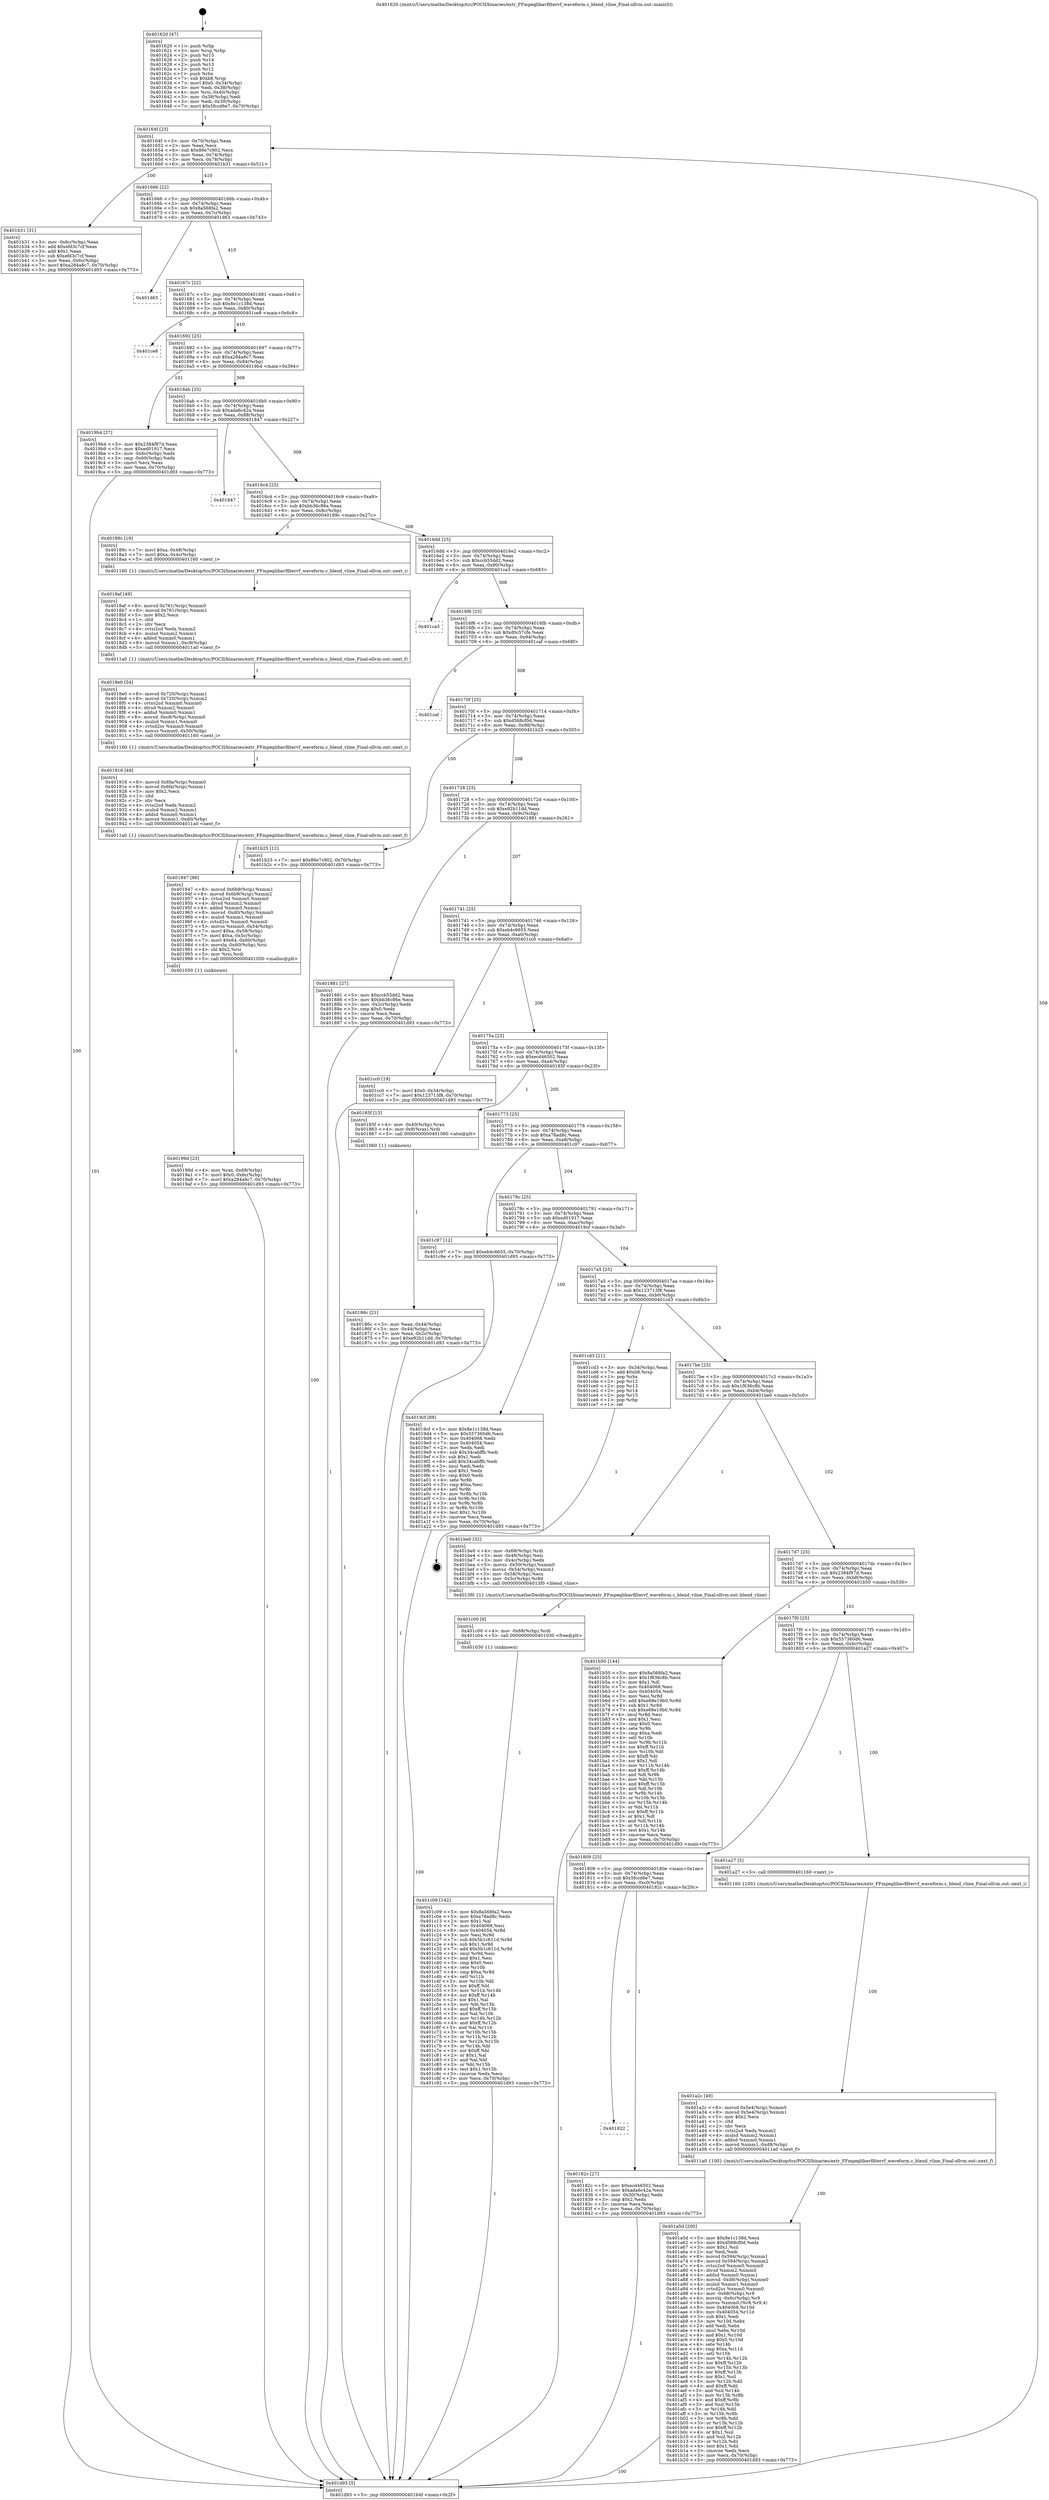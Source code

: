 digraph "0x401620" {
  label = "0x401620 (/mnt/c/Users/mathe/Desktop/tcc/POCII/binaries/extr_FFmpeglibavfiltervf_waveform.c_blend_vline_Final-ollvm.out::main(0))"
  labelloc = "t"
  node[shape=record]

  Entry [label="",width=0.3,height=0.3,shape=circle,fillcolor=black,style=filled]
  "0x40164f" [label="{
     0x40164f [23]\l
     | [instrs]\l
     &nbsp;&nbsp;0x40164f \<+3\>: mov -0x70(%rbp),%eax\l
     &nbsp;&nbsp;0x401652 \<+2\>: mov %eax,%ecx\l
     &nbsp;&nbsp;0x401654 \<+6\>: sub $0x86e7c902,%ecx\l
     &nbsp;&nbsp;0x40165a \<+3\>: mov %eax,-0x74(%rbp)\l
     &nbsp;&nbsp;0x40165d \<+3\>: mov %ecx,-0x78(%rbp)\l
     &nbsp;&nbsp;0x401660 \<+6\>: je 0000000000401b31 \<main+0x511\>\l
  }"]
  "0x401b31" [label="{
     0x401b31 [31]\l
     | [instrs]\l
     &nbsp;&nbsp;0x401b31 \<+3\>: mov -0x6c(%rbp),%eax\l
     &nbsp;&nbsp;0x401b34 \<+5\>: add $0xefd3c7cf,%eax\l
     &nbsp;&nbsp;0x401b39 \<+3\>: add $0x1,%eax\l
     &nbsp;&nbsp;0x401b3c \<+5\>: sub $0xefd3c7cf,%eax\l
     &nbsp;&nbsp;0x401b41 \<+3\>: mov %eax,-0x6c(%rbp)\l
     &nbsp;&nbsp;0x401b44 \<+7\>: movl $0xa284a8c7,-0x70(%rbp)\l
     &nbsp;&nbsp;0x401b4b \<+5\>: jmp 0000000000401d93 \<main+0x773\>\l
  }"]
  "0x401666" [label="{
     0x401666 [22]\l
     | [instrs]\l
     &nbsp;&nbsp;0x401666 \<+5\>: jmp 000000000040166b \<main+0x4b\>\l
     &nbsp;&nbsp;0x40166b \<+3\>: mov -0x74(%rbp),%eax\l
     &nbsp;&nbsp;0x40166e \<+5\>: sub $0x8a568fa2,%eax\l
     &nbsp;&nbsp;0x401673 \<+3\>: mov %eax,-0x7c(%rbp)\l
     &nbsp;&nbsp;0x401676 \<+6\>: je 0000000000401d63 \<main+0x743\>\l
  }"]
  Exit [label="",width=0.3,height=0.3,shape=circle,fillcolor=black,style=filled,peripheries=2]
  "0x401d63" [label="{
     0x401d63\l
  }", style=dashed]
  "0x40167c" [label="{
     0x40167c [22]\l
     | [instrs]\l
     &nbsp;&nbsp;0x40167c \<+5\>: jmp 0000000000401681 \<main+0x61\>\l
     &nbsp;&nbsp;0x401681 \<+3\>: mov -0x74(%rbp),%eax\l
     &nbsp;&nbsp;0x401684 \<+5\>: sub $0x8e1c138d,%eax\l
     &nbsp;&nbsp;0x401689 \<+3\>: mov %eax,-0x80(%rbp)\l
     &nbsp;&nbsp;0x40168c \<+6\>: je 0000000000401ce8 \<main+0x6c8\>\l
  }"]
  "0x401c09" [label="{
     0x401c09 [142]\l
     | [instrs]\l
     &nbsp;&nbsp;0x401c09 \<+5\>: mov $0x8a568fa2,%ecx\l
     &nbsp;&nbsp;0x401c0e \<+5\>: mov $0xa78ad8c,%edx\l
     &nbsp;&nbsp;0x401c13 \<+2\>: mov $0x1,%al\l
     &nbsp;&nbsp;0x401c15 \<+7\>: mov 0x404068,%esi\l
     &nbsp;&nbsp;0x401c1c \<+8\>: mov 0x404054,%r8d\l
     &nbsp;&nbsp;0x401c24 \<+3\>: mov %esi,%r9d\l
     &nbsp;&nbsp;0x401c27 \<+7\>: sub $0x5b1c611d,%r9d\l
     &nbsp;&nbsp;0x401c2e \<+4\>: sub $0x1,%r9d\l
     &nbsp;&nbsp;0x401c32 \<+7\>: add $0x5b1c611d,%r9d\l
     &nbsp;&nbsp;0x401c39 \<+4\>: imul %r9d,%esi\l
     &nbsp;&nbsp;0x401c3d \<+3\>: and $0x1,%esi\l
     &nbsp;&nbsp;0x401c40 \<+3\>: cmp $0x0,%esi\l
     &nbsp;&nbsp;0x401c43 \<+4\>: sete %r10b\l
     &nbsp;&nbsp;0x401c47 \<+4\>: cmp $0xa,%r8d\l
     &nbsp;&nbsp;0x401c4b \<+4\>: setl %r11b\l
     &nbsp;&nbsp;0x401c4f \<+3\>: mov %r10b,%bl\l
     &nbsp;&nbsp;0x401c52 \<+3\>: xor $0xff,%bl\l
     &nbsp;&nbsp;0x401c55 \<+3\>: mov %r11b,%r14b\l
     &nbsp;&nbsp;0x401c58 \<+4\>: xor $0xff,%r14b\l
     &nbsp;&nbsp;0x401c5c \<+2\>: xor $0x1,%al\l
     &nbsp;&nbsp;0x401c5e \<+3\>: mov %bl,%r15b\l
     &nbsp;&nbsp;0x401c61 \<+4\>: and $0xff,%r15b\l
     &nbsp;&nbsp;0x401c65 \<+3\>: and %al,%r10b\l
     &nbsp;&nbsp;0x401c68 \<+3\>: mov %r14b,%r12b\l
     &nbsp;&nbsp;0x401c6b \<+4\>: and $0xff,%r12b\l
     &nbsp;&nbsp;0x401c6f \<+3\>: and %al,%r11b\l
     &nbsp;&nbsp;0x401c72 \<+3\>: or %r10b,%r15b\l
     &nbsp;&nbsp;0x401c75 \<+3\>: or %r11b,%r12b\l
     &nbsp;&nbsp;0x401c78 \<+3\>: xor %r12b,%r15b\l
     &nbsp;&nbsp;0x401c7b \<+3\>: or %r14b,%bl\l
     &nbsp;&nbsp;0x401c7e \<+3\>: xor $0xff,%bl\l
     &nbsp;&nbsp;0x401c81 \<+2\>: or $0x1,%al\l
     &nbsp;&nbsp;0x401c83 \<+2\>: and %al,%bl\l
     &nbsp;&nbsp;0x401c85 \<+3\>: or %bl,%r15b\l
     &nbsp;&nbsp;0x401c88 \<+4\>: test $0x1,%r15b\l
     &nbsp;&nbsp;0x401c8c \<+3\>: cmovne %edx,%ecx\l
     &nbsp;&nbsp;0x401c8f \<+3\>: mov %ecx,-0x70(%rbp)\l
     &nbsp;&nbsp;0x401c92 \<+5\>: jmp 0000000000401d93 \<main+0x773\>\l
  }"]
  "0x401ce8" [label="{
     0x401ce8\l
  }", style=dashed]
  "0x401692" [label="{
     0x401692 [25]\l
     | [instrs]\l
     &nbsp;&nbsp;0x401692 \<+5\>: jmp 0000000000401697 \<main+0x77\>\l
     &nbsp;&nbsp;0x401697 \<+3\>: mov -0x74(%rbp),%eax\l
     &nbsp;&nbsp;0x40169a \<+5\>: sub $0xa284a8c7,%eax\l
     &nbsp;&nbsp;0x40169f \<+6\>: mov %eax,-0x84(%rbp)\l
     &nbsp;&nbsp;0x4016a5 \<+6\>: je 00000000004019b4 \<main+0x394\>\l
  }"]
  "0x401c00" [label="{
     0x401c00 [9]\l
     | [instrs]\l
     &nbsp;&nbsp;0x401c00 \<+4\>: mov -0x68(%rbp),%rdi\l
     &nbsp;&nbsp;0x401c04 \<+5\>: call 0000000000401030 \<free@plt\>\l
     | [calls]\l
     &nbsp;&nbsp;0x401030 \{1\} (unknown)\l
  }"]
  "0x4019b4" [label="{
     0x4019b4 [27]\l
     | [instrs]\l
     &nbsp;&nbsp;0x4019b4 \<+5\>: mov $0x2384f97d,%eax\l
     &nbsp;&nbsp;0x4019b9 \<+5\>: mov $0xed01917,%ecx\l
     &nbsp;&nbsp;0x4019be \<+3\>: mov -0x6c(%rbp),%edx\l
     &nbsp;&nbsp;0x4019c1 \<+3\>: cmp -0x60(%rbp),%edx\l
     &nbsp;&nbsp;0x4019c4 \<+3\>: cmovl %ecx,%eax\l
     &nbsp;&nbsp;0x4019c7 \<+3\>: mov %eax,-0x70(%rbp)\l
     &nbsp;&nbsp;0x4019ca \<+5\>: jmp 0000000000401d93 \<main+0x773\>\l
  }"]
  "0x4016ab" [label="{
     0x4016ab [25]\l
     | [instrs]\l
     &nbsp;&nbsp;0x4016ab \<+5\>: jmp 00000000004016b0 \<main+0x90\>\l
     &nbsp;&nbsp;0x4016b0 \<+3\>: mov -0x74(%rbp),%eax\l
     &nbsp;&nbsp;0x4016b3 \<+5\>: sub $0xada6c42a,%eax\l
     &nbsp;&nbsp;0x4016b8 \<+6\>: mov %eax,-0x88(%rbp)\l
     &nbsp;&nbsp;0x4016be \<+6\>: je 0000000000401847 \<main+0x227\>\l
  }"]
  "0x401a5d" [label="{
     0x401a5d [200]\l
     | [instrs]\l
     &nbsp;&nbsp;0x401a5d \<+5\>: mov $0x8e1c138d,%ecx\l
     &nbsp;&nbsp;0x401a62 \<+5\>: mov $0xd568cf0d,%edx\l
     &nbsp;&nbsp;0x401a67 \<+3\>: mov $0x1,%sil\l
     &nbsp;&nbsp;0x401a6a \<+2\>: xor %edi,%edi\l
     &nbsp;&nbsp;0x401a6c \<+8\>: movsd 0x594(%rip),%xmm1\l
     &nbsp;&nbsp;0x401a74 \<+8\>: movsd 0x594(%rip),%xmm2\l
     &nbsp;&nbsp;0x401a7c \<+4\>: cvtss2sd %xmm0,%xmm0\l
     &nbsp;&nbsp;0x401a80 \<+4\>: divsd %xmm2,%xmm0\l
     &nbsp;&nbsp;0x401a84 \<+4\>: addsd %xmm0,%xmm1\l
     &nbsp;&nbsp;0x401a88 \<+8\>: movsd -0xd8(%rbp),%xmm0\l
     &nbsp;&nbsp;0x401a90 \<+4\>: mulsd %xmm1,%xmm0\l
     &nbsp;&nbsp;0x401a94 \<+4\>: cvtsd2ss %xmm0,%xmm0\l
     &nbsp;&nbsp;0x401a98 \<+4\>: mov -0x68(%rbp),%r8\l
     &nbsp;&nbsp;0x401a9c \<+4\>: movslq -0x6c(%rbp),%r9\l
     &nbsp;&nbsp;0x401aa0 \<+6\>: movss %xmm0,(%r8,%r9,4)\l
     &nbsp;&nbsp;0x401aa6 \<+8\>: mov 0x404068,%r10d\l
     &nbsp;&nbsp;0x401aae \<+8\>: mov 0x404054,%r11d\l
     &nbsp;&nbsp;0x401ab6 \<+3\>: sub $0x1,%edi\l
     &nbsp;&nbsp;0x401ab9 \<+3\>: mov %r10d,%ebx\l
     &nbsp;&nbsp;0x401abc \<+2\>: add %edi,%ebx\l
     &nbsp;&nbsp;0x401abe \<+4\>: imul %ebx,%r10d\l
     &nbsp;&nbsp;0x401ac2 \<+4\>: and $0x1,%r10d\l
     &nbsp;&nbsp;0x401ac6 \<+4\>: cmp $0x0,%r10d\l
     &nbsp;&nbsp;0x401aca \<+4\>: sete %r14b\l
     &nbsp;&nbsp;0x401ace \<+4\>: cmp $0xa,%r11d\l
     &nbsp;&nbsp;0x401ad2 \<+4\>: setl %r15b\l
     &nbsp;&nbsp;0x401ad6 \<+3\>: mov %r14b,%r12b\l
     &nbsp;&nbsp;0x401ad9 \<+4\>: xor $0xff,%r12b\l
     &nbsp;&nbsp;0x401add \<+3\>: mov %r15b,%r13b\l
     &nbsp;&nbsp;0x401ae0 \<+4\>: xor $0xff,%r13b\l
     &nbsp;&nbsp;0x401ae4 \<+4\>: xor $0x1,%sil\l
     &nbsp;&nbsp;0x401ae8 \<+3\>: mov %r12b,%dil\l
     &nbsp;&nbsp;0x401aeb \<+4\>: and $0xff,%dil\l
     &nbsp;&nbsp;0x401aef \<+3\>: and %sil,%r14b\l
     &nbsp;&nbsp;0x401af2 \<+3\>: mov %r13b,%r8b\l
     &nbsp;&nbsp;0x401af5 \<+4\>: and $0xff,%r8b\l
     &nbsp;&nbsp;0x401af9 \<+3\>: and %sil,%r15b\l
     &nbsp;&nbsp;0x401afc \<+3\>: or %r14b,%dil\l
     &nbsp;&nbsp;0x401aff \<+3\>: or %r15b,%r8b\l
     &nbsp;&nbsp;0x401b02 \<+3\>: xor %r8b,%dil\l
     &nbsp;&nbsp;0x401b05 \<+3\>: or %r13b,%r12b\l
     &nbsp;&nbsp;0x401b08 \<+4\>: xor $0xff,%r12b\l
     &nbsp;&nbsp;0x401b0c \<+4\>: or $0x1,%sil\l
     &nbsp;&nbsp;0x401b10 \<+3\>: and %sil,%r12b\l
     &nbsp;&nbsp;0x401b13 \<+3\>: or %r12b,%dil\l
     &nbsp;&nbsp;0x401b16 \<+4\>: test $0x1,%dil\l
     &nbsp;&nbsp;0x401b1a \<+3\>: cmovne %edx,%ecx\l
     &nbsp;&nbsp;0x401b1d \<+3\>: mov %ecx,-0x70(%rbp)\l
     &nbsp;&nbsp;0x401b20 \<+5\>: jmp 0000000000401d93 \<main+0x773\>\l
  }"]
  "0x401847" [label="{
     0x401847\l
  }", style=dashed]
  "0x4016c4" [label="{
     0x4016c4 [25]\l
     | [instrs]\l
     &nbsp;&nbsp;0x4016c4 \<+5\>: jmp 00000000004016c9 \<main+0xa9\>\l
     &nbsp;&nbsp;0x4016c9 \<+3\>: mov -0x74(%rbp),%eax\l
     &nbsp;&nbsp;0x4016cc \<+5\>: sub $0xbb36c86e,%eax\l
     &nbsp;&nbsp;0x4016d1 \<+6\>: mov %eax,-0x8c(%rbp)\l
     &nbsp;&nbsp;0x4016d7 \<+6\>: je 000000000040189c \<main+0x27c\>\l
  }"]
  "0x401a2c" [label="{
     0x401a2c [49]\l
     | [instrs]\l
     &nbsp;&nbsp;0x401a2c \<+8\>: movsd 0x5e4(%rip),%xmm0\l
     &nbsp;&nbsp;0x401a34 \<+8\>: movsd 0x5e4(%rip),%xmm1\l
     &nbsp;&nbsp;0x401a3c \<+5\>: mov $0x2,%ecx\l
     &nbsp;&nbsp;0x401a41 \<+1\>: cltd\l
     &nbsp;&nbsp;0x401a42 \<+2\>: idiv %ecx\l
     &nbsp;&nbsp;0x401a44 \<+4\>: cvtsi2sd %edx,%xmm2\l
     &nbsp;&nbsp;0x401a48 \<+4\>: mulsd %xmm2,%xmm1\l
     &nbsp;&nbsp;0x401a4c \<+4\>: addsd %xmm0,%xmm1\l
     &nbsp;&nbsp;0x401a50 \<+8\>: movsd %xmm1,-0xd8(%rbp)\l
     &nbsp;&nbsp;0x401a58 \<+5\>: call 00000000004011a0 \<next_f\>\l
     | [calls]\l
     &nbsp;&nbsp;0x4011a0 \{100\} (/mnt/c/Users/mathe/Desktop/tcc/POCII/binaries/extr_FFmpeglibavfiltervf_waveform.c_blend_vline_Final-ollvm.out::next_f)\l
  }"]
  "0x40189c" [label="{
     0x40189c [19]\l
     | [instrs]\l
     &nbsp;&nbsp;0x40189c \<+7\>: movl $0xa,-0x48(%rbp)\l
     &nbsp;&nbsp;0x4018a3 \<+7\>: movl $0xa,-0x4c(%rbp)\l
     &nbsp;&nbsp;0x4018aa \<+5\>: call 0000000000401160 \<next_i\>\l
     | [calls]\l
     &nbsp;&nbsp;0x401160 \{1\} (/mnt/c/Users/mathe/Desktop/tcc/POCII/binaries/extr_FFmpeglibavfiltervf_waveform.c_blend_vline_Final-ollvm.out::next_i)\l
  }"]
  "0x4016dd" [label="{
     0x4016dd [25]\l
     | [instrs]\l
     &nbsp;&nbsp;0x4016dd \<+5\>: jmp 00000000004016e2 \<main+0xc2\>\l
     &nbsp;&nbsp;0x4016e2 \<+3\>: mov -0x74(%rbp),%eax\l
     &nbsp;&nbsp;0x4016e5 \<+5\>: sub $0xccb55dd2,%eax\l
     &nbsp;&nbsp;0x4016ea \<+6\>: mov %eax,-0x90(%rbp)\l
     &nbsp;&nbsp;0x4016f0 \<+6\>: je 0000000000401ca3 \<main+0x683\>\l
  }"]
  "0x40199d" [label="{
     0x40199d [23]\l
     | [instrs]\l
     &nbsp;&nbsp;0x40199d \<+4\>: mov %rax,-0x68(%rbp)\l
     &nbsp;&nbsp;0x4019a1 \<+7\>: movl $0x0,-0x6c(%rbp)\l
     &nbsp;&nbsp;0x4019a8 \<+7\>: movl $0xa284a8c7,-0x70(%rbp)\l
     &nbsp;&nbsp;0x4019af \<+5\>: jmp 0000000000401d93 \<main+0x773\>\l
  }"]
  "0x401ca3" [label="{
     0x401ca3\l
  }", style=dashed]
  "0x4016f6" [label="{
     0x4016f6 [25]\l
     | [instrs]\l
     &nbsp;&nbsp;0x4016f6 \<+5\>: jmp 00000000004016fb \<main+0xdb\>\l
     &nbsp;&nbsp;0x4016fb \<+3\>: mov -0x74(%rbp),%eax\l
     &nbsp;&nbsp;0x4016fe \<+5\>: sub $0xd0c57cfe,%eax\l
     &nbsp;&nbsp;0x401703 \<+6\>: mov %eax,-0x94(%rbp)\l
     &nbsp;&nbsp;0x401709 \<+6\>: je 0000000000401caf \<main+0x68f\>\l
  }"]
  "0x401947" [label="{
     0x401947 [86]\l
     | [instrs]\l
     &nbsp;&nbsp;0x401947 \<+8\>: movsd 0x6b9(%rip),%xmm1\l
     &nbsp;&nbsp;0x40194f \<+8\>: movsd 0x6b9(%rip),%xmm2\l
     &nbsp;&nbsp;0x401957 \<+4\>: cvtss2sd %xmm0,%xmm0\l
     &nbsp;&nbsp;0x40195b \<+4\>: divsd %xmm2,%xmm0\l
     &nbsp;&nbsp;0x40195f \<+4\>: addsd %xmm0,%xmm1\l
     &nbsp;&nbsp;0x401963 \<+8\>: movsd -0xd0(%rbp),%xmm0\l
     &nbsp;&nbsp;0x40196b \<+4\>: mulsd %xmm1,%xmm0\l
     &nbsp;&nbsp;0x40196f \<+4\>: cvtsd2ss %xmm0,%xmm0\l
     &nbsp;&nbsp;0x401973 \<+5\>: movss %xmm0,-0x54(%rbp)\l
     &nbsp;&nbsp;0x401978 \<+7\>: movl $0xa,-0x58(%rbp)\l
     &nbsp;&nbsp;0x40197f \<+7\>: movl $0xa,-0x5c(%rbp)\l
     &nbsp;&nbsp;0x401986 \<+7\>: movl $0x64,-0x60(%rbp)\l
     &nbsp;&nbsp;0x40198d \<+4\>: movslq -0x60(%rbp),%rsi\l
     &nbsp;&nbsp;0x401991 \<+4\>: shl $0x2,%rsi\l
     &nbsp;&nbsp;0x401995 \<+3\>: mov %rsi,%rdi\l
     &nbsp;&nbsp;0x401998 \<+5\>: call 0000000000401050 \<malloc@plt\>\l
     | [calls]\l
     &nbsp;&nbsp;0x401050 \{1\} (unknown)\l
  }"]
  "0x401caf" [label="{
     0x401caf\l
  }", style=dashed]
  "0x40170f" [label="{
     0x40170f [25]\l
     | [instrs]\l
     &nbsp;&nbsp;0x40170f \<+5\>: jmp 0000000000401714 \<main+0xf4\>\l
     &nbsp;&nbsp;0x401714 \<+3\>: mov -0x74(%rbp),%eax\l
     &nbsp;&nbsp;0x401717 \<+5\>: sub $0xd568cf0d,%eax\l
     &nbsp;&nbsp;0x40171c \<+6\>: mov %eax,-0x98(%rbp)\l
     &nbsp;&nbsp;0x401722 \<+6\>: je 0000000000401b25 \<main+0x505\>\l
  }"]
  "0x401916" [label="{
     0x401916 [49]\l
     | [instrs]\l
     &nbsp;&nbsp;0x401916 \<+8\>: movsd 0x6fa(%rip),%xmm0\l
     &nbsp;&nbsp;0x40191e \<+8\>: movsd 0x6fa(%rip),%xmm1\l
     &nbsp;&nbsp;0x401926 \<+5\>: mov $0x2,%ecx\l
     &nbsp;&nbsp;0x40192b \<+1\>: cltd\l
     &nbsp;&nbsp;0x40192c \<+2\>: idiv %ecx\l
     &nbsp;&nbsp;0x40192e \<+4\>: cvtsi2sd %edx,%xmm2\l
     &nbsp;&nbsp;0x401932 \<+4\>: mulsd %xmm2,%xmm1\l
     &nbsp;&nbsp;0x401936 \<+4\>: addsd %xmm0,%xmm1\l
     &nbsp;&nbsp;0x40193a \<+8\>: movsd %xmm1,-0xd0(%rbp)\l
     &nbsp;&nbsp;0x401942 \<+5\>: call 00000000004011a0 \<next_f\>\l
     | [calls]\l
     &nbsp;&nbsp;0x4011a0 \{1\} (/mnt/c/Users/mathe/Desktop/tcc/POCII/binaries/extr_FFmpeglibavfiltervf_waveform.c_blend_vline_Final-ollvm.out::next_f)\l
  }"]
  "0x401b25" [label="{
     0x401b25 [12]\l
     | [instrs]\l
     &nbsp;&nbsp;0x401b25 \<+7\>: movl $0x86e7c902,-0x70(%rbp)\l
     &nbsp;&nbsp;0x401b2c \<+5\>: jmp 0000000000401d93 \<main+0x773\>\l
  }"]
  "0x401728" [label="{
     0x401728 [25]\l
     | [instrs]\l
     &nbsp;&nbsp;0x401728 \<+5\>: jmp 000000000040172d \<main+0x10d\>\l
     &nbsp;&nbsp;0x40172d \<+3\>: mov -0x74(%rbp),%eax\l
     &nbsp;&nbsp;0x401730 \<+5\>: sub $0xe92b11dd,%eax\l
     &nbsp;&nbsp;0x401735 \<+6\>: mov %eax,-0x9c(%rbp)\l
     &nbsp;&nbsp;0x40173b \<+6\>: je 0000000000401881 \<main+0x261\>\l
  }"]
  "0x4018e0" [label="{
     0x4018e0 [54]\l
     | [instrs]\l
     &nbsp;&nbsp;0x4018e0 \<+8\>: movsd 0x720(%rip),%xmm1\l
     &nbsp;&nbsp;0x4018e8 \<+8\>: movsd 0x720(%rip),%xmm2\l
     &nbsp;&nbsp;0x4018f0 \<+4\>: cvtss2sd %xmm0,%xmm0\l
     &nbsp;&nbsp;0x4018f4 \<+4\>: divsd %xmm2,%xmm0\l
     &nbsp;&nbsp;0x4018f8 \<+4\>: addsd %xmm0,%xmm1\l
     &nbsp;&nbsp;0x4018fc \<+8\>: movsd -0xc8(%rbp),%xmm0\l
     &nbsp;&nbsp;0x401904 \<+4\>: mulsd %xmm1,%xmm0\l
     &nbsp;&nbsp;0x401908 \<+4\>: cvtsd2ss %xmm0,%xmm0\l
     &nbsp;&nbsp;0x40190c \<+5\>: movss %xmm0,-0x50(%rbp)\l
     &nbsp;&nbsp;0x401911 \<+5\>: call 0000000000401160 \<next_i\>\l
     | [calls]\l
     &nbsp;&nbsp;0x401160 \{1\} (/mnt/c/Users/mathe/Desktop/tcc/POCII/binaries/extr_FFmpeglibavfiltervf_waveform.c_blend_vline_Final-ollvm.out::next_i)\l
  }"]
  "0x401881" [label="{
     0x401881 [27]\l
     | [instrs]\l
     &nbsp;&nbsp;0x401881 \<+5\>: mov $0xccb55dd2,%eax\l
     &nbsp;&nbsp;0x401886 \<+5\>: mov $0xbb36c86e,%ecx\l
     &nbsp;&nbsp;0x40188b \<+3\>: mov -0x2c(%rbp),%edx\l
     &nbsp;&nbsp;0x40188e \<+3\>: cmp $0x0,%edx\l
     &nbsp;&nbsp;0x401891 \<+3\>: cmove %ecx,%eax\l
     &nbsp;&nbsp;0x401894 \<+3\>: mov %eax,-0x70(%rbp)\l
     &nbsp;&nbsp;0x401897 \<+5\>: jmp 0000000000401d93 \<main+0x773\>\l
  }"]
  "0x401741" [label="{
     0x401741 [25]\l
     | [instrs]\l
     &nbsp;&nbsp;0x401741 \<+5\>: jmp 0000000000401746 \<main+0x126\>\l
     &nbsp;&nbsp;0x401746 \<+3\>: mov -0x74(%rbp),%eax\l
     &nbsp;&nbsp;0x401749 \<+5\>: sub $0xeb4c6655,%eax\l
     &nbsp;&nbsp;0x40174e \<+6\>: mov %eax,-0xa0(%rbp)\l
     &nbsp;&nbsp;0x401754 \<+6\>: je 0000000000401cc0 \<main+0x6a0\>\l
  }"]
  "0x4018af" [label="{
     0x4018af [49]\l
     | [instrs]\l
     &nbsp;&nbsp;0x4018af \<+8\>: movsd 0x761(%rip),%xmm0\l
     &nbsp;&nbsp;0x4018b7 \<+8\>: movsd 0x761(%rip),%xmm1\l
     &nbsp;&nbsp;0x4018bf \<+5\>: mov $0x2,%ecx\l
     &nbsp;&nbsp;0x4018c4 \<+1\>: cltd\l
     &nbsp;&nbsp;0x4018c5 \<+2\>: idiv %ecx\l
     &nbsp;&nbsp;0x4018c7 \<+4\>: cvtsi2sd %edx,%xmm2\l
     &nbsp;&nbsp;0x4018cb \<+4\>: mulsd %xmm2,%xmm1\l
     &nbsp;&nbsp;0x4018cf \<+4\>: addsd %xmm0,%xmm1\l
     &nbsp;&nbsp;0x4018d3 \<+8\>: movsd %xmm1,-0xc8(%rbp)\l
     &nbsp;&nbsp;0x4018db \<+5\>: call 00000000004011a0 \<next_f\>\l
     | [calls]\l
     &nbsp;&nbsp;0x4011a0 \{1\} (/mnt/c/Users/mathe/Desktop/tcc/POCII/binaries/extr_FFmpeglibavfiltervf_waveform.c_blend_vline_Final-ollvm.out::next_f)\l
  }"]
  "0x401cc0" [label="{
     0x401cc0 [19]\l
     | [instrs]\l
     &nbsp;&nbsp;0x401cc0 \<+7\>: movl $0x0,-0x34(%rbp)\l
     &nbsp;&nbsp;0x401cc7 \<+7\>: movl $0x123713f8,-0x70(%rbp)\l
     &nbsp;&nbsp;0x401cce \<+5\>: jmp 0000000000401d93 \<main+0x773\>\l
  }"]
  "0x40175a" [label="{
     0x40175a [25]\l
     | [instrs]\l
     &nbsp;&nbsp;0x40175a \<+5\>: jmp 000000000040175f \<main+0x13f\>\l
     &nbsp;&nbsp;0x40175f \<+3\>: mov -0x74(%rbp),%eax\l
     &nbsp;&nbsp;0x401762 \<+5\>: sub $0xecd46502,%eax\l
     &nbsp;&nbsp;0x401767 \<+6\>: mov %eax,-0xa4(%rbp)\l
     &nbsp;&nbsp;0x40176d \<+6\>: je 000000000040185f \<main+0x23f\>\l
  }"]
  "0x40186c" [label="{
     0x40186c [21]\l
     | [instrs]\l
     &nbsp;&nbsp;0x40186c \<+3\>: mov %eax,-0x44(%rbp)\l
     &nbsp;&nbsp;0x40186f \<+3\>: mov -0x44(%rbp),%eax\l
     &nbsp;&nbsp;0x401872 \<+3\>: mov %eax,-0x2c(%rbp)\l
     &nbsp;&nbsp;0x401875 \<+7\>: movl $0xe92b11dd,-0x70(%rbp)\l
     &nbsp;&nbsp;0x40187c \<+5\>: jmp 0000000000401d93 \<main+0x773\>\l
  }"]
  "0x40185f" [label="{
     0x40185f [13]\l
     | [instrs]\l
     &nbsp;&nbsp;0x40185f \<+4\>: mov -0x40(%rbp),%rax\l
     &nbsp;&nbsp;0x401863 \<+4\>: mov 0x8(%rax),%rdi\l
     &nbsp;&nbsp;0x401867 \<+5\>: call 0000000000401060 \<atoi@plt\>\l
     | [calls]\l
     &nbsp;&nbsp;0x401060 \{1\} (unknown)\l
  }"]
  "0x401773" [label="{
     0x401773 [25]\l
     | [instrs]\l
     &nbsp;&nbsp;0x401773 \<+5\>: jmp 0000000000401778 \<main+0x158\>\l
     &nbsp;&nbsp;0x401778 \<+3\>: mov -0x74(%rbp),%eax\l
     &nbsp;&nbsp;0x40177b \<+5\>: sub $0xa78ad8c,%eax\l
     &nbsp;&nbsp;0x401780 \<+6\>: mov %eax,-0xa8(%rbp)\l
     &nbsp;&nbsp;0x401786 \<+6\>: je 0000000000401c97 \<main+0x677\>\l
  }"]
  "0x401620" [label="{
     0x401620 [47]\l
     | [instrs]\l
     &nbsp;&nbsp;0x401620 \<+1\>: push %rbp\l
     &nbsp;&nbsp;0x401621 \<+3\>: mov %rsp,%rbp\l
     &nbsp;&nbsp;0x401624 \<+2\>: push %r15\l
     &nbsp;&nbsp;0x401626 \<+2\>: push %r14\l
     &nbsp;&nbsp;0x401628 \<+2\>: push %r13\l
     &nbsp;&nbsp;0x40162a \<+2\>: push %r12\l
     &nbsp;&nbsp;0x40162c \<+1\>: push %rbx\l
     &nbsp;&nbsp;0x40162d \<+7\>: sub $0xb8,%rsp\l
     &nbsp;&nbsp;0x401634 \<+7\>: movl $0x0,-0x34(%rbp)\l
     &nbsp;&nbsp;0x40163b \<+3\>: mov %edi,-0x38(%rbp)\l
     &nbsp;&nbsp;0x40163e \<+4\>: mov %rsi,-0x40(%rbp)\l
     &nbsp;&nbsp;0x401642 \<+3\>: mov -0x38(%rbp),%edi\l
     &nbsp;&nbsp;0x401645 \<+3\>: mov %edi,-0x30(%rbp)\l
     &nbsp;&nbsp;0x401648 \<+7\>: movl $0x5fccd6e7,-0x70(%rbp)\l
  }"]
  "0x401c97" [label="{
     0x401c97 [12]\l
     | [instrs]\l
     &nbsp;&nbsp;0x401c97 \<+7\>: movl $0xeb4c6655,-0x70(%rbp)\l
     &nbsp;&nbsp;0x401c9e \<+5\>: jmp 0000000000401d93 \<main+0x773\>\l
  }"]
  "0x40178c" [label="{
     0x40178c [25]\l
     | [instrs]\l
     &nbsp;&nbsp;0x40178c \<+5\>: jmp 0000000000401791 \<main+0x171\>\l
     &nbsp;&nbsp;0x401791 \<+3\>: mov -0x74(%rbp),%eax\l
     &nbsp;&nbsp;0x401794 \<+5\>: sub $0xed01917,%eax\l
     &nbsp;&nbsp;0x401799 \<+6\>: mov %eax,-0xac(%rbp)\l
     &nbsp;&nbsp;0x40179f \<+6\>: je 00000000004019cf \<main+0x3af\>\l
  }"]
  "0x401d93" [label="{
     0x401d93 [5]\l
     | [instrs]\l
     &nbsp;&nbsp;0x401d93 \<+5\>: jmp 000000000040164f \<main+0x2f\>\l
  }"]
  "0x4019cf" [label="{
     0x4019cf [88]\l
     | [instrs]\l
     &nbsp;&nbsp;0x4019cf \<+5\>: mov $0x8e1c138d,%eax\l
     &nbsp;&nbsp;0x4019d4 \<+5\>: mov $0x557360d6,%ecx\l
     &nbsp;&nbsp;0x4019d9 \<+7\>: mov 0x404068,%edx\l
     &nbsp;&nbsp;0x4019e0 \<+7\>: mov 0x404054,%esi\l
     &nbsp;&nbsp;0x4019e7 \<+2\>: mov %edx,%edi\l
     &nbsp;&nbsp;0x4019e9 \<+6\>: sub $0x34cabffb,%edi\l
     &nbsp;&nbsp;0x4019ef \<+3\>: sub $0x1,%edi\l
     &nbsp;&nbsp;0x4019f2 \<+6\>: add $0x34cabffb,%edi\l
     &nbsp;&nbsp;0x4019f8 \<+3\>: imul %edi,%edx\l
     &nbsp;&nbsp;0x4019fb \<+3\>: and $0x1,%edx\l
     &nbsp;&nbsp;0x4019fe \<+3\>: cmp $0x0,%edx\l
     &nbsp;&nbsp;0x401a01 \<+4\>: sete %r8b\l
     &nbsp;&nbsp;0x401a05 \<+3\>: cmp $0xa,%esi\l
     &nbsp;&nbsp;0x401a08 \<+4\>: setl %r9b\l
     &nbsp;&nbsp;0x401a0c \<+3\>: mov %r8b,%r10b\l
     &nbsp;&nbsp;0x401a0f \<+3\>: and %r9b,%r10b\l
     &nbsp;&nbsp;0x401a12 \<+3\>: xor %r9b,%r8b\l
     &nbsp;&nbsp;0x401a15 \<+3\>: or %r8b,%r10b\l
     &nbsp;&nbsp;0x401a18 \<+4\>: test $0x1,%r10b\l
     &nbsp;&nbsp;0x401a1c \<+3\>: cmovne %ecx,%eax\l
     &nbsp;&nbsp;0x401a1f \<+3\>: mov %eax,-0x70(%rbp)\l
     &nbsp;&nbsp;0x401a22 \<+5\>: jmp 0000000000401d93 \<main+0x773\>\l
  }"]
  "0x4017a5" [label="{
     0x4017a5 [25]\l
     | [instrs]\l
     &nbsp;&nbsp;0x4017a5 \<+5\>: jmp 00000000004017aa \<main+0x18a\>\l
     &nbsp;&nbsp;0x4017aa \<+3\>: mov -0x74(%rbp),%eax\l
     &nbsp;&nbsp;0x4017ad \<+5\>: sub $0x123713f8,%eax\l
     &nbsp;&nbsp;0x4017b2 \<+6\>: mov %eax,-0xb0(%rbp)\l
     &nbsp;&nbsp;0x4017b8 \<+6\>: je 0000000000401cd3 \<main+0x6b3\>\l
  }"]
  "0x401822" [label="{
     0x401822\l
  }", style=dashed]
  "0x401cd3" [label="{
     0x401cd3 [21]\l
     | [instrs]\l
     &nbsp;&nbsp;0x401cd3 \<+3\>: mov -0x34(%rbp),%eax\l
     &nbsp;&nbsp;0x401cd6 \<+7\>: add $0xb8,%rsp\l
     &nbsp;&nbsp;0x401cdd \<+1\>: pop %rbx\l
     &nbsp;&nbsp;0x401cde \<+2\>: pop %r12\l
     &nbsp;&nbsp;0x401ce0 \<+2\>: pop %r13\l
     &nbsp;&nbsp;0x401ce2 \<+2\>: pop %r14\l
     &nbsp;&nbsp;0x401ce4 \<+2\>: pop %r15\l
     &nbsp;&nbsp;0x401ce6 \<+1\>: pop %rbp\l
     &nbsp;&nbsp;0x401ce7 \<+1\>: ret\l
  }"]
  "0x4017be" [label="{
     0x4017be [25]\l
     | [instrs]\l
     &nbsp;&nbsp;0x4017be \<+5\>: jmp 00000000004017c3 \<main+0x1a3\>\l
     &nbsp;&nbsp;0x4017c3 \<+3\>: mov -0x74(%rbp),%eax\l
     &nbsp;&nbsp;0x4017c6 \<+5\>: sub $0x1f636c8b,%eax\l
     &nbsp;&nbsp;0x4017cb \<+6\>: mov %eax,-0xb4(%rbp)\l
     &nbsp;&nbsp;0x4017d1 \<+6\>: je 0000000000401be0 \<main+0x5c0\>\l
  }"]
  "0x40182c" [label="{
     0x40182c [27]\l
     | [instrs]\l
     &nbsp;&nbsp;0x40182c \<+5\>: mov $0xecd46502,%eax\l
     &nbsp;&nbsp;0x401831 \<+5\>: mov $0xada6c42a,%ecx\l
     &nbsp;&nbsp;0x401836 \<+3\>: mov -0x30(%rbp),%edx\l
     &nbsp;&nbsp;0x401839 \<+3\>: cmp $0x2,%edx\l
     &nbsp;&nbsp;0x40183c \<+3\>: cmovne %ecx,%eax\l
     &nbsp;&nbsp;0x40183f \<+3\>: mov %eax,-0x70(%rbp)\l
     &nbsp;&nbsp;0x401842 \<+5\>: jmp 0000000000401d93 \<main+0x773\>\l
  }"]
  "0x401be0" [label="{
     0x401be0 [32]\l
     | [instrs]\l
     &nbsp;&nbsp;0x401be0 \<+4\>: mov -0x68(%rbp),%rdi\l
     &nbsp;&nbsp;0x401be4 \<+3\>: mov -0x48(%rbp),%esi\l
     &nbsp;&nbsp;0x401be7 \<+3\>: mov -0x4c(%rbp),%edx\l
     &nbsp;&nbsp;0x401bea \<+5\>: movss -0x50(%rbp),%xmm0\l
     &nbsp;&nbsp;0x401bef \<+5\>: movss -0x54(%rbp),%xmm1\l
     &nbsp;&nbsp;0x401bf4 \<+3\>: mov -0x58(%rbp),%ecx\l
     &nbsp;&nbsp;0x401bf7 \<+4\>: mov -0x5c(%rbp),%r8d\l
     &nbsp;&nbsp;0x401bfb \<+5\>: call 00000000004013f0 \<blend_vline\>\l
     | [calls]\l
     &nbsp;&nbsp;0x4013f0 \{1\} (/mnt/c/Users/mathe/Desktop/tcc/POCII/binaries/extr_FFmpeglibavfiltervf_waveform.c_blend_vline_Final-ollvm.out::blend_vline)\l
  }"]
  "0x4017d7" [label="{
     0x4017d7 [25]\l
     | [instrs]\l
     &nbsp;&nbsp;0x4017d7 \<+5\>: jmp 00000000004017dc \<main+0x1bc\>\l
     &nbsp;&nbsp;0x4017dc \<+3\>: mov -0x74(%rbp),%eax\l
     &nbsp;&nbsp;0x4017df \<+5\>: sub $0x2384f97d,%eax\l
     &nbsp;&nbsp;0x4017e4 \<+6\>: mov %eax,-0xb8(%rbp)\l
     &nbsp;&nbsp;0x4017ea \<+6\>: je 0000000000401b50 \<main+0x530\>\l
  }"]
  "0x401809" [label="{
     0x401809 [25]\l
     | [instrs]\l
     &nbsp;&nbsp;0x401809 \<+5\>: jmp 000000000040180e \<main+0x1ee\>\l
     &nbsp;&nbsp;0x40180e \<+3\>: mov -0x74(%rbp),%eax\l
     &nbsp;&nbsp;0x401811 \<+5\>: sub $0x5fccd6e7,%eax\l
     &nbsp;&nbsp;0x401816 \<+6\>: mov %eax,-0xc0(%rbp)\l
     &nbsp;&nbsp;0x40181c \<+6\>: je 000000000040182c \<main+0x20c\>\l
  }"]
  "0x401b50" [label="{
     0x401b50 [144]\l
     | [instrs]\l
     &nbsp;&nbsp;0x401b50 \<+5\>: mov $0x8a568fa2,%eax\l
     &nbsp;&nbsp;0x401b55 \<+5\>: mov $0x1f636c8b,%ecx\l
     &nbsp;&nbsp;0x401b5a \<+2\>: mov $0x1,%dl\l
     &nbsp;&nbsp;0x401b5c \<+7\>: mov 0x404068,%esi\l
     &nbsp;&nbsp;0x401b63 \<+7\>: mov 0x404054,%edi\l
     &nbsp;&nbsp;0x401b6a \<+3\>: mov %esi,%r8d\l
     &nbsp;&nbsp;0x401b6d \<+7\>: add $0xe68e19b0,%r8d\l
     &nbsp;&nbsp;0x401b74 \<+4\>: sub $0x1,%r8d\l
     &nbsp;&nbsp;0x401b78 \<+7\>: sub $0xe68e19b0,%r8d\l
     &nbsp;&nbsp;0x401b7f \<+4\>: imul %r8d,%esi\l
     &nbsp;&nbsp;0x401b83 \<+3\>: and $0x1,%esi\l
     &nbsp;&nbsp;0x401b86 \<+3\>: cmp $0x0,%esi\l
     &nbsp;&nbsp;0x401b89 \<+4\>: sete %r9b\l
     &nbsp;&nbsp;0x401b8d \<+3\>: cmp $0xa,%edi\l
     &nbsp;&nbsp;0x401b90 \<+4\>: setl %r10b\l
     &nbsp;&nbsp;0x401b94 \<+3\>: mov %r9b,%r11b\l
     &nbsp;&nbsp;0x401b97 \<+4\>: xor $0xff,%r11b\l
     &nbsp;&nbsp;0x401b9b \<+3\>: mov %r10b,%bl\l
     &nbsp;&nbsp;0x401b9e \<+3\>: xor $0xff,%bl\l
     &nbsp;&nbsp;0x401ba1 \<+3\>: xor $0x1,%dl\l
     &nbsp;&nbsp;0x401ba4 \<+3\>: mov %r11b,%r14b\l
     &nbsp;&nbsp;0x401ba7 \<+4\>: and $0xff,%r14b\l
     &nbsp;&nbsp;0x401bab \<+3\>: and %dl,%r9b\l
     &nbsp;&nbsp;0x401bae \<+3\>: mov %bl,%r15b\l
     &nbsp;&nbsp;0x401bb1 \<+4\>: and $0xff,%r15b\l
     &nbsp;&nbsp;0x401bb5 \<+3\>: and %dl,%r10b\l
     &nbsp;&nbsp;0x401bb8 \<+3\>: or %r9b,%r14b\l
     &nbsp;&nbsp;0x401bbb \<+3\>: or %r10b,%r15b\l
     &nbsp;&nbsp;0x401bbe \<+3\>: xor %r15b,%r14b\l
     &nbsp;&nbsp;0x401bc1 \<+3\>: or %bl,%r11b\l
     &nbsp;&nbsp;0x401bc4 \<+4\>: xor $0xff,%r11b\l
     &nbsp;&nbsp;0x401bc8 \<+3\>: or $0x1,%dl\l
     &nbsp;&nbsp;0x401bcb \<+3\>: and %dl,%r11b\l
     &nbsp;&nbsp;0x401bce \<+3\>: or %r11b,%r14b\l
     &nbsp;&nbsp;0x401bd1 \<+4\>: test $0x1,%r14b\l
     &nbsp;&nbsp;0x401bd5 \<+3\>: cmovne %ecx,%eax\l
     &nbsp;&nbsp;0x401bd8 \<+3\>: mov %eax,-0x70(%rbp)\l
     &nbsp;&nbsp;0x401bdb \<+5\>: jmp 0000000000401d93 \<main+0x773\>\l
  }"]
  "0x4017f0" [label="{
     0x4017f0 [25]\l
     | [instrs]\l
     &nbsp;&nbsp;0x4017f0 \<+5\>: jmp 00000000004017f5 \<main+0x1d5\>\l
     &nbsp;&nbsp;0x4017f5 \<+3\>: mov -0x74(%rbp),%eax\l
     &nbsp;&nbsp;0x4017f8 \<+5\>: sub $0x557360d6,%eax\l
     &nbsp;&nbsp;0x4017fd \<+6\>: mov %eax,-0xbc(%rbp)\l
     &nbsp;&nbsp;0x401803 \<+6\>: je 0000000000401a27 \<main+0x407\>\l
  }"]
  "0x401a27" [label="{
     0x401a27 [5]\l
     | [instrs]\l
     &nbsp;&nbsp;0x401a27 \<+5\>: call 0000000000401160 \<next_i\>\l
     | [calls]\l
     &nbsp;&nbsp;0x401160 \{100\} (/mnt/c/Users/mathe/Desktop/tcc/POCII/binaries/extr_FFmpeglibavfiltervf_waveform.c_blend_vline_Final-ollvm.out::next_i)\l
  }"]
  Entry -> "0x401620" [label=" 1"]
  "0x40164f" -> "0x401b31" [label=" 100"]
  "0x40164f" -> "0x401666" [label=" 410"]
  "0x401cd3" -> Exit [label=" 1"]
  "0x401666" -> "0x401d63" [label=" 0"]
  "0x401666" -> "0x40167c" [label=" 410"]
  "0x401cc0" -> "0x401d93" [label=" 1"]
  "0x40167c" -> "0x401ce8" [label=" 0"]
  "0x40167c" -> "0x401692" [label=" 410"]
  "0x401c97" -> "0x401d93" [label=" 1"]
  "0x401692" -> "0x4019b4" [label=" 101"]
  "0x401692" -> "0x4016ab" [label=" 309"]
  "0x401c09" -> "0x401d93" [label=" 1"]
  "0x4016ab" -> "0x401847" [label=" 0"]
  "0x4016ab" -> "0x4016c4" [label=" 309"]
  "0x401c00" -> "0x401c09" [label=" 1"]
  "0x4016c4" -> "0x40189c" [label=" 1"]
  "0x4016c4" -> "0x4016dd" [label=" 308"]
  "0x401be0" -> "0x401c00" [label=" 1"]
  "0x4016dd" -> "0x401ca3" [label=" 0"]
  "0x4016dd" -> "0x4016f6" [label=" 308"]
  "0x401b50" -> "0x401d93" [label=" 1"]
  "0x4016f6" -> "0x401caf" [label=" 0"]
  "0x4016f6" -> "0x40170f" [label=" 308"]
  "0x401b31" -> "0x401d93" [label=" 100"]
  "0x40170f" -> "0x401b25" [label=" 100"]
  "0x40170f" -> "0x401728" [label=" 208"]
  "0x401b25" -> "0x401d93" [label=" 100"]
  "0x401728" -> "0x401881" [label=" 1"]
  "0x401728" -> "0x401741" [label=" 207"]
  "0x401a5d" -> "0x401d93" [label=" 100"]
  "0x401741" -> "0x401cc0" [label=" 1"]
  "0x401741" -> "0x40175a" [label=" 206"]
  "0x401a2c" -> "0x401a5d" [label=" 100"]
  "0x40175a" -> "0x40185f" [label=" 1"]
  "0x40175a" -> "0x401773" [label=" 205"]
  "0x401a27" -> "0x401a2c" [label=" 100"]
  "0x401773" -> "0x401c97" [label=" 1"]
  "0x401773" -> "0x40178c" [label=" 204"]
  "0x4019cf" -> "0x401d93" [label=" 100"]
  "0x40178c" -> "0x4019cf" [label=" 100"]
  "0x40178c" -> "0x4017a5" [label=" 104"]
  "0x4019b4" -> "0x401d93" [label=" 101"]
  "0x4017a5" -> "0x401cd3" [label=" 1"]
  "0x4017a5" -> "0x4017be" [label=" 103"]
  "0x40199d" -> "0x401d93" [label=" 1"]
  "0x4017be" -> "0x401be0" [label=" 1"]
  "0x4017be" -> "0x4017d7" [label=" 102"]
  "0x401947" -> "0x40199d" [label=" 1"]
  "0x4017d7" -> "0x401b50" [label=" 1"]
  "0x4017d7" -> "0x4017f0" [label=" 101"]
  "0x4018e0" -> "0x401916" [label=" 1"]
  "0x4017f0" -> "0x401a27" [label=" 100"]
  "0x4017f0" -> "0x401809" [label=" 1"]
  "0x401916" -> "0x401947" [label=" 1"]
  "0x401809" -> "0x40182c" [label=" 1"]
  "0x401809" -> "0x401822" [label=" 0"]
  "0x40182c" -> "0x401d93" [label=" 1"]
  "0x401620" -> "0x40164f" [label=" 1"]
  "0x401d93" -> "0x40164f" [label=" 509"]
  "0x40185f" -> "0x40186c" [label=" 1"]
  "0x40186c" -> "0x401d93" [label=" 1"]
  "0x401881" -> "0x401d93" [label=" 1"]
  "0x40189c" -> "0x4018af" [label=" 1"]
  "0x4018af" -> "0x4018e0" [label=" 1"]
}
